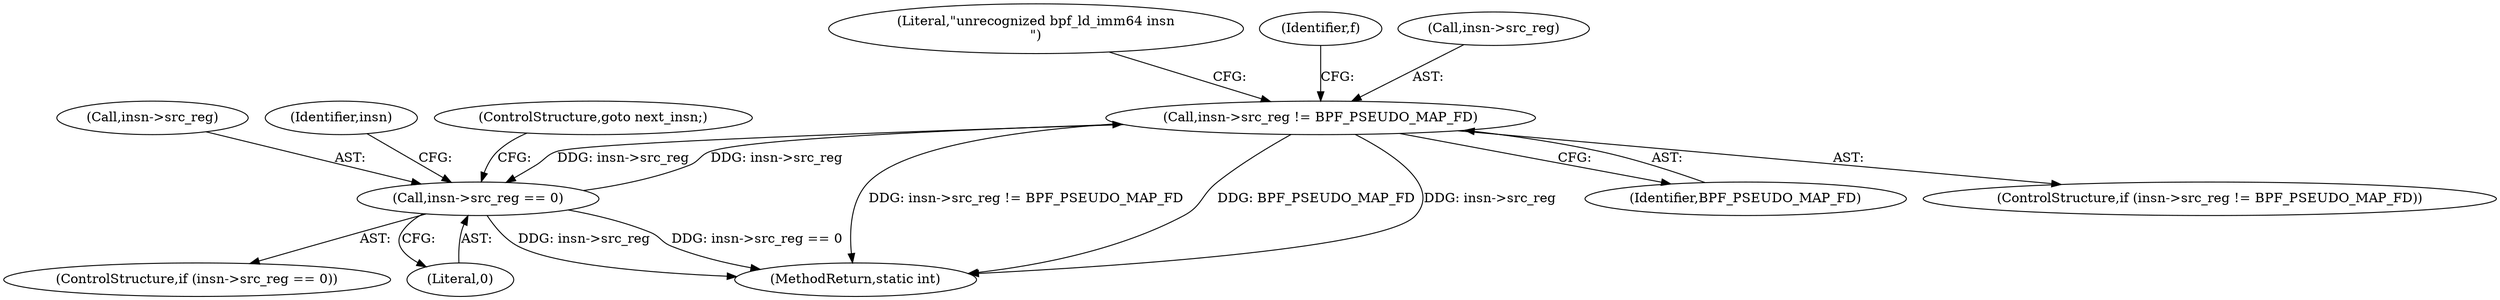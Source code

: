 digraph "0_linux_92117d8443bc5afacc8d5ba82e541946310f106e_4@pointer" {
"1000265" [label="(Call,insn->src_reg != BPF_PSEUDO_MAP_FD)"];
"1000258" [label="(Call,insn->src_reg == 0)"];
"1000265" [label="(Call,insn->src_reg != BPF_PSEUDO_MAP_FD)"];
"1000272" [label="(Literal,\"unrecognized bpf_ld_imm64 insn\n\")"];
"1000390" [label="(MethodReturn,static int)"];
"1000257" [label="(ControlStructure,if (insn->src_reg == 0))"];
"1000269" [label="(Identifier,BPF_PSEUDO_MAP_FD)"];
"1000265" [label="(Call,insn->src_reg != BPF_PSEUDO_MAP_FD)"];
"1000277" [label="(Identifier,f)"];
"1000266" [label="(Call,insn->src_reg)"];
"1000259" [label="(Call,insn->src_reg)"];
"1000262" [label="(Literal,0)"];
"1000264" [label="(ControlStructure,if (insn->src_reg != BPF_PSEUDO_MAP_FD))"];
"1000258" [label="(Call,insn->src_reg == 0)"];
"1000267" [label="(Identifier,insn)"];
"1000263" [label="(ControlStructure,goto next_insn;)"];
"1000265" -> "1000264"  [label="AST: "];
"1000265" -> "1000269"  [label="CFG: "];
"1000266" -> "1000265"  [label="AST: "];
"1000269" -> "1000265"  [label="AST: "];
"1000272" -> "1000265"  [label="CFG: "];
"1000277" -> "1000265"  [label="CFG: "];
"1000265" -> "1000390"  [label="DDG: insn->src_reg != BPF_PSEUDO_MAP_FD"];
"1000265" -> "1000390"  [label="DDG: BPF_PSEUDO_MAP_FD"];
"1000265" -> "1000390"  [label="DDG: insn->src_reg"];
"1000265" -> "1000258"  [label="DDG: insn->src_reg"];
"1000258" -> "1000265"  [label="DDG: insn->src_reg"];
"1000258" -> "1000257"  [label="AST: "];
"1000258" -> "1000262"  [label="CFG: "];
"1000259" -> "1000258"  [label="AST: "];
"1000262" -> "1000258"  [label="AST: "];
"1000263" -> "1000258"  [label="CFG: "];
"1000267" -> "1000258"  [label="CFG: "];
"1000258" -> "1000390"  [label="DDG: insn->src_reg"];
"1000258" -> "1000390"  [label="DDG: insn->src_reg == 0"];
}
